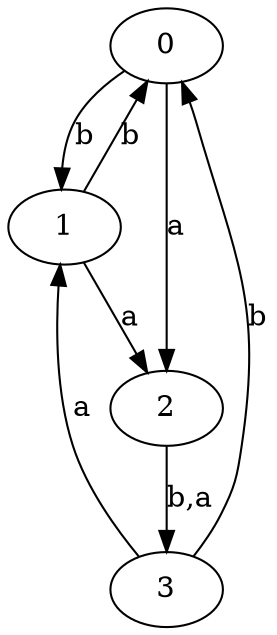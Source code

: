 digraph {
 ranksep=0.5;
 d2tdocpreamble = "\usetikzlibrary{automata}";
 d2tfigpreamble = "\tikzstyle{every state}= [ draw=blue!50,very thick,fill=blue!20]  \tikzstyle{auto}= [fill=white]";
 node [style="state"];
 edge [lblstyle="auto",topath="bend right", len=4  ]
  "0" [label="0",style = "state, initial"];
  "1" [label="1",];
  "2" [label="2",];
  "3" [label="3",style = "state, accepting"];
  "0" -> "1" [label="b"];
  "0" -> "2" [label="a"];
  "1" -> "0" [label="b"];
  "1" -> "2" [label="a"];
  "2" -> "3" [label="b,a"];
  "3" -> "0" [label="b"];
  "3" -> "1" [label="a"];
}